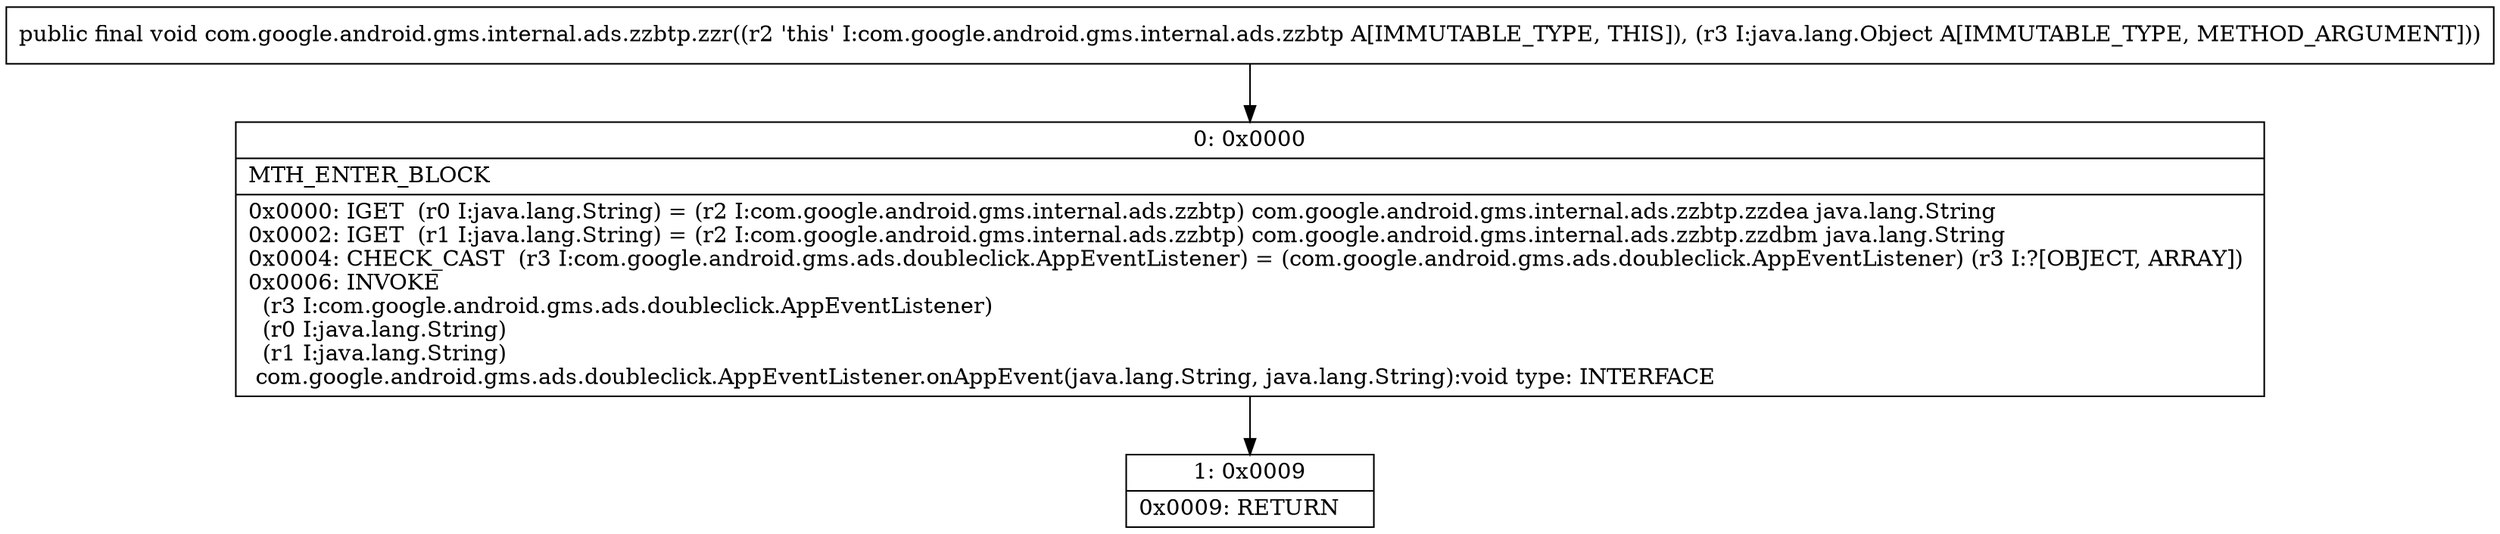 digraph "CFG forcom.google.android.gms.internal.ads.zzbtp.zzr(Ljava\/lang\/Object;)V" {
Node_0 [shape=record,label="{0\:\ 0x0000|MTH_ENTER_BLOCK\l|0x0000: IGET  (r0 I:java.lang.String) = (r2 I:com.google.android.gms.internal.ads.zzbtp) com.google.android.gms.internal.ads.zzbtp.zzdea java.lang.String \l0x0002: IGET  (r1 I:java.lang.String) = (r2 I:com.google.android.gms.internal.ads.zzbtp) com.google.android.gms.internal.ads.zzbtp.zzdbm java.lang.String \l0x0004: CHECK_CAST  (r3 I:com.google.android.gms.ads.doubleclick.AppEventListener) = (com.google.android.gms.ads.doubleclick.AppEventListener) (r3 I:?[OBJECT, ARRAY]) \l0x0006: INVOKE  \l  (r3 I:com.google.android.gms.ads.doubleclick.AppEventListener)\l  (r0 I:java.lang.String)\l  (r1 I:java.lang.String)\l com.google.android.gms.ads.doubleclick.AppEventListener.onAppEvent(java.lang.String, java.lang.String):void type: INTERFACE \l}"];
Node_1 [shape=record,label="{1\:\ 0x0009|0x0009: RETURN   \l}"];
MethodNode[shape=record,label="{public final void com.google.android.gms.internal.ads.zzbtp.zzr((r2 'this' I:com.google.android.gms.internal.ads.zzbtp A[IMMUTABLE_TYPE, THIS]), (r3 I:java.lang.Object A[IMMUTABLE_TYPE, METHOD_ARGUMENT])) }"];
MethodNode -> Node_0;
Node_0 -> Node_1;
}

